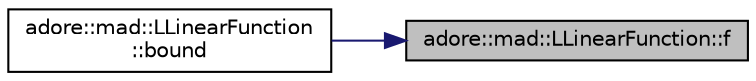 digraph "adore::mad::LLinearFunction::f"
{
 // LATEX_PDF_SIZE
  edge [fontname="Helvetica",fontsize="10",labelfontname="Helvetica",labelfontsize="10"];
  node [fontname="Helvetica",fontsize="10",shape=record];
  rankdir="RL";
  Node1 [label="adore::mad::LLinearFunction::f",height=0.2,width=0.4,color="black", fillcolor="grey75", style="filled", fontcolor="black",tooltip=" "];
  Node1 -> Node2 [dir="back",color="midnightblue",fontsize="10",style="solid",fontname="Helvetica"];
  Node2 [label="adore::mad::LLinearFunction\l::bound",height=0.2,width=0.4,color="black", fillcolor="white", style="filled",URL="$classadore_1_1mad_1_1LLinearFunction.html#a192292284a579320adf578f3262486dd",tooltip=" "];
}
